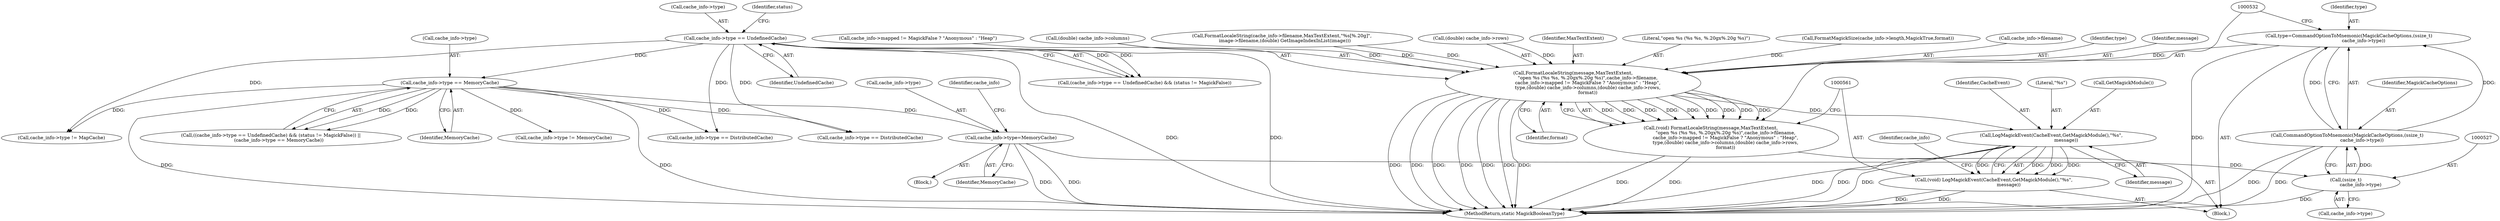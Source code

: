 digraph "0_ImageMagick_4e81ce8b07219c69a9aeccb0f7f7b927ca6db74c_0@pointer" {
"1000522" [label="(Call,type=CommandOptionToMnemonic(MagickCacheOptions,(ssize_t)\n                    cache_info->type))"];
"1000524" [label="(Call,CommandOptionToMnemonic(MagickCacheOptions,(ssize_t)\n                    cache_info->type))"];
"1000526" [label="(Call,(ssize_t)\n                    cache_info->type)"];
"1000457" [label="(Call,cache_info->type=MemoryCache)"];
"1000425" [label="(Call,cache_info->type == MemoryCache)"];
"1000417" [label="(Call,cache_info->type == UndefinedCache)"];
"1000533" [label="(Call,FormatLocaleString(message,MaxTextExtent,\n                    \"open %s (%s %s, %.20gx%.20g %s)\",cache_info->filename,\n                    cache_info->mapped != MagickFalse ? \"Anonymous\" : \"Heap\",\n                    type,(double) cache_info->columns,(double) cache_info->rows,\n                    format))"];
"1000531" [label="(Call,(void) FormatLocaleString(message,MaxTextExtent,\n                    \"open %s (%s %s, %.20gx%.20g %s)\",cache_info->filename,\n                    cache_info->mapped != MagickFalse ? \"Anonymous\" : \"Heap\",\n                    type,(double) cache_info->columns,(double) cache_info->rows,\n                    format))"];
"1000562" [label="(Call,LogMagickEvent(CacheEvent,GetMagickModule(),\"%s\",\n                    message))"];
"1000560" [label="(Call,(void) LogMagickEvent(CacheEvent,GetMagickModule(),\"%s\",\n                    message))"];
"1000423" [label="(Identifier,status)"];
"1000219" [label="(Call,FormatLocaleString(cache_info->filename,MaxTextExtent,\"%s[%.20g]\",\n    image->filename,(double) GetImageIndexInList(image)))"];
"1000563" [label="(Identifier,CacheEvent)"];
"1000601" [label="(Call,cache_info->type == DistributedCache)"];
"1000457" [label="(Call,cache_info->type=MemoryCache)"];
"1000559" [label="(Identifier,format)"];
"1000461" [label="(Identifier,MemoryCache)"];
"1000528" [label="(Call,cache_info->type)"];
"1000915" [label="(Call,cache_info->type != MemoryCache)"];
"1000554" [label="(Call,(double) cache_info->rows)"];
"1000415" [label="(Call,((cache_info->type == UndefinedCache) && (status != MagickFalse)) ||\n           (cache_info->type == MemoryCache))"];
"1000562" [label="(Call,LogMagickEvent(CacheEvent,GetMagickModule(),\"%s\",\n                    message))"];
"1000425" [label="(Call,cache_info->type == MemoryCache)"];
"1000416" [label="(Call,(cache_info->type == UndefinedCache) && (status != MagickFalse))"];
"1000565" [label="(Literal,\"%s\")"];
"1000525" [label="(Identifier,MagickCacheOptions)"];
"1000458" [label="(Call,cache_info->type)"];
"1000418" [label="(Call,cache_info->type)"];
"1000535" [label="(Identifier,MaxTextExtent)"];
"1000536" [label="(Literal,\"open %s (%s %s, %.20gx%.20g %s)\")"];
"1000516" [label="(Call,FormatMagickSize(cache_info->length,MagickTrue,format))"];
"1000464" [label="(Identifier,cache_info)"];
"1000564" [label="(Call,GetMagickModule())"];
"1000569" [label="(Identifier,cache_info)"];
"1000417" [label="(Call,cache_info->type == UndefinedCache)"];
"1000910" [label="(Call,cache_info->type != MapCache)"];
"1000523" [label="(Identifier,type)"];
"1000426" [label="(Call,cache_info->type)"];
"1000593" [label="(Call,cache_info->type == DistributedCache)"];
"1000429" [label="(Identifier,MemoryCache)"];
"1000531" [label="(Call,(void) FormatLocaleString(message,MaxTextExtent,\n                    \"open %s (%s %s, %.20gx%.20g %s)\",cache_info->filename,\n                    cache_info->mapped != MagickFalse ? \"Anonymous\" : \"Heap\",\n                    type,(double) cache_info->columns,(double) cache_info->rows,\n                    format))"];
"1000533" [label="(Call,FormatLocaleString(message,MaxTextExtent,\n                    \"open %s (%s %s, %.20gx%.20g %s)\",cache_info->filename,\n                    cache_info->mapped != MagickFalse ? \"Anonymous\" : \"Heap\",\n                    type,(double) cache_info->columns,(double) cache_info->rows,\n                    format))"];
"1000537" [label="(Call,cache_info->filename)"];
"1000560" [label="(Call,(void) LogMagickEvent(CacheEvent,GetMagickModule(),\"%s\",\n                    message))"];
"1000548" [label="(Identifier,type)"];
"1000526" [label="(Call,(ssize_t)\n                    cache_info->type)"];
"1000534" [label="(Identifier,message)"];
"1000566" [label="(Identifier,message)"];
"1001174" [label="(MethodReturn,static MagickBooleanType)"];
"1000513" [label="(Block,)"];
"1000540" [label="(Call,cache_info->mapped != MagickFalse ? \"Anonymous\" : \"Heap\")"];
"1000549" [label="(Call,(double) cache_info->columns)"];
"1000449" [label="(Block,)"];
"1000421" [label="(Identifier,UndefinedCache)"];
"1000524" [label="(Call,CommandOptionToMnemonic(MagickCacheOptions,(ssize_t)\n                    cache_info->type))"];
"1000522" [label="(Call,type=CommandOptionToMnemonic(MagickCacheOptions,(ssize_t)\n                    cache_info->type))"];
"1000522" -> "1000513"  [label="AST: "];
"1000522" -> "1000524"  [label="CFG: "];
"1000523" -> "1000522"  [label="AST: "];
"1000524" -> "1000522"  [label="AST: "];
"1000532" -> "1000522"  [label="CFG: "];
"1000522" -> "1001174"  [label="DDG: "];
"1000524" -> "1000522"  [label="DDG: "];
"1000524" -> "1000522"  [label="DDG: "];
"1000522" -> "1000533"  [label="DDG: "];
"1000524" -> "1000526"  [label="CFG: "];
"1000525" -> "1000524"  [label="AST: "];
"1000526" -> "1000524"  [label="AST: "];
"1000524" -> "1001174"  [label="DDG: "];
"1000524" -> "1001174"  [label="DDG: "];
"1000526" -> "1000524"  [label="DDG: "];
"1000526" -> "1000528"  [label="CFG: "];
"1000527" -> "1000526"  [label="AST: "];
"1000528" -> "1000526"  [label="AST: "];
"1000526" -> "1001174"  [label="DDG: "];
"1000457" -> "1000526"  [label="DDG: "];
"1000457" -> "1000449"  [label="AST: "];
"1000457" -> "1000461"  [label="CFG: "];
"1000458" -> "1000457"  [label="AST: "];
"1000461" -> "1000457"  [label="AST: "];
"1000464" -> "1000457"  [label="CFG: "];
"1000457" -> "1001174"  [label="DDG: "];
"1000457" -> "1001174"  [label="DDG: "];
"1000425" -> "1000457"  [label="DDG: "];
"1000425" -> "1000415"  [label="AST: "];
"1000425" -> "1000429"  [label="CFG: "];
"1000426" -> "1000425"  [label="AST: "];
"1000429" -> "1000425"  [label="AST: "];
"1000415" -> "1000425"  [label="CFG: "];
"1000425" -> "1001174"  [label="DDG: "];
"1000425" -> "1001174"  [label="DDG: "];
"1000425" -> "1000415"  [label="DDG: "];
"1000425" -> "1000415"  [label="DDG: "];
"1000417" -> "1000425"  [label="DDG: "];
"1000425" -> "1000593"  [label="DDG: "];
"1000425" -> "1000601"  [label="DDG: "];
"1000425" -> "1000910"  [label="DDG: "];
"1000425" -> "1000915"  [label="DDG: "];
"1000417" -> "1000416"  [label="AST: "];
"1000417" -> "1000421"  [label="CFG: "];
"1000418" -> "1000417"  [label="AST: "];
"1000421" -> "1000417"  [label="AST: "];
"1000423" -> "1000417"  [label="CFG: "];
"1000416" -> "1000417"  [label="CFG: "];
"1000417" -> "1001174"  [label="DDG: "];
"1000417" -> "1001174"  [label="DDG: "];
"1000417" -> "1000416"  [label="DDG: "];
"1000417" -> "1000416"  [label="DDG: "];
"1000417" -> "1000593"  [label="DDG: "];
"1000417" -> "1000601"  [label="DDG: "];
"1000417" -> "1000910"  [label="DDG: "];
"1000533" -> "1000531"  [label="AST: "];
"1000533" -> "1000559"  [label="CFG: "];
"1000534" -> "1000533"  [label="AST: "];
"1000535" -> "1000533"  [label="AST: "];
"1000536" -> "1000533"  [label="AST: "];
"1000537" -> "1000533"  [label="AST: "];
"1000540" -> "1000533"  [label="AST: "];
"1000548" -> "1000533"  [label="AST: "];
"1000549" -> "1000533"  [label="AST: "];
"1000554" -> "1000533"  [label="AST: "];
"1000559" -> "1000533"  [label="AST: "];
"1000531" -> "1000533"  [label="CFG: "];
"1000533" -> "1001174"  [label="DDG: "];
"1000533" -> "1001174"  [label="DDG: "];
"1000533" -> "1001174"  [label="DDG: "];
"1000533" -> "1001174"  [label="DDG: "];
"1000533" -> "1001174"  [label="DDG: "];
"1000533" -> "1001174"  [label="DDG: "];
"1000533" -> "1001174"  [label="DDG: "];
"1000533" -> "1000531"  [label="DDG: "];
"1000533" -> "1000531"  [label="DDG: "];
"1000533" -> "1000531"  [label="DDG: "];
"1000533" -> "1000531"  [label="DDG: "];
"1000533" -> "1000531"  [label="DDG: "];
"1000533" -> "1000531"  [label="DDG: "];
"1000533" -> "1000531"  [label="DDG: "];
"1000533" -> "1000531"  [label="DDG: "];
"1000533" -> "1000531"  [label="DDG: "];
"1000219" -> "1000533"  [label="DDG: "];
"1000219" -> "1000533"  [label="DDG: "];
"1000549" -> "1000533"  [label="DDG: "];
"1000554" -> "1000533"  [label="DDG: "];
"1000516" -> "1000533"  [label="DDG: "];
"1000533" -> "1000562"  [label="DDG: "];
"1000531" -> "1000513"  [label="AST: "];
"1000532" -> "1000531"  [label="AST: "];
"1000561" -> "1000531"  [label="CFG: "];
"1000531" -> "1001174"  [label="DDG: "];
"1000531" -> "1001174"  [label="DDG: "];
"1000562" -> "1000560"  [label="AST: "];
"1000562" -> "1000566"  [label="CFG: "];
"1000563" -> "1000562"  [label="AST: "];
"1000564" -> "1000562"  [label="AST: "];
"1000565" -> "1000562"  [label="AST: "];
"1000566" -> "1000562"  [label="AST: "];
"1000560" -> "1000562"  [label="CFG: "];
"1000562" -> "1001174"  [label="DDG: "];
"1000562" -> "1001174"  [label="DDG: "];
"1000562" -> "1001174"  [label="DDG: "];
"1000562" -> "1000560"  [label="DDG: "];
"1000562" -> "1000560"  [label="DDG: "];
"1000562" -> "1000560"  [label="DDG: "];
"1000562" -> "1000560"  [label="DDG: "];
"1000560" -> "1000513"  [label="AST: "];
"1000561" -> "1000560"  [label="AST: "];
"1000569" -> "1000560"  [label="CFG: "];
"1000560" -> "1001174"  [label="DDG: "];
"1000560" -> "1001174"  [label="DDG: "];
}
